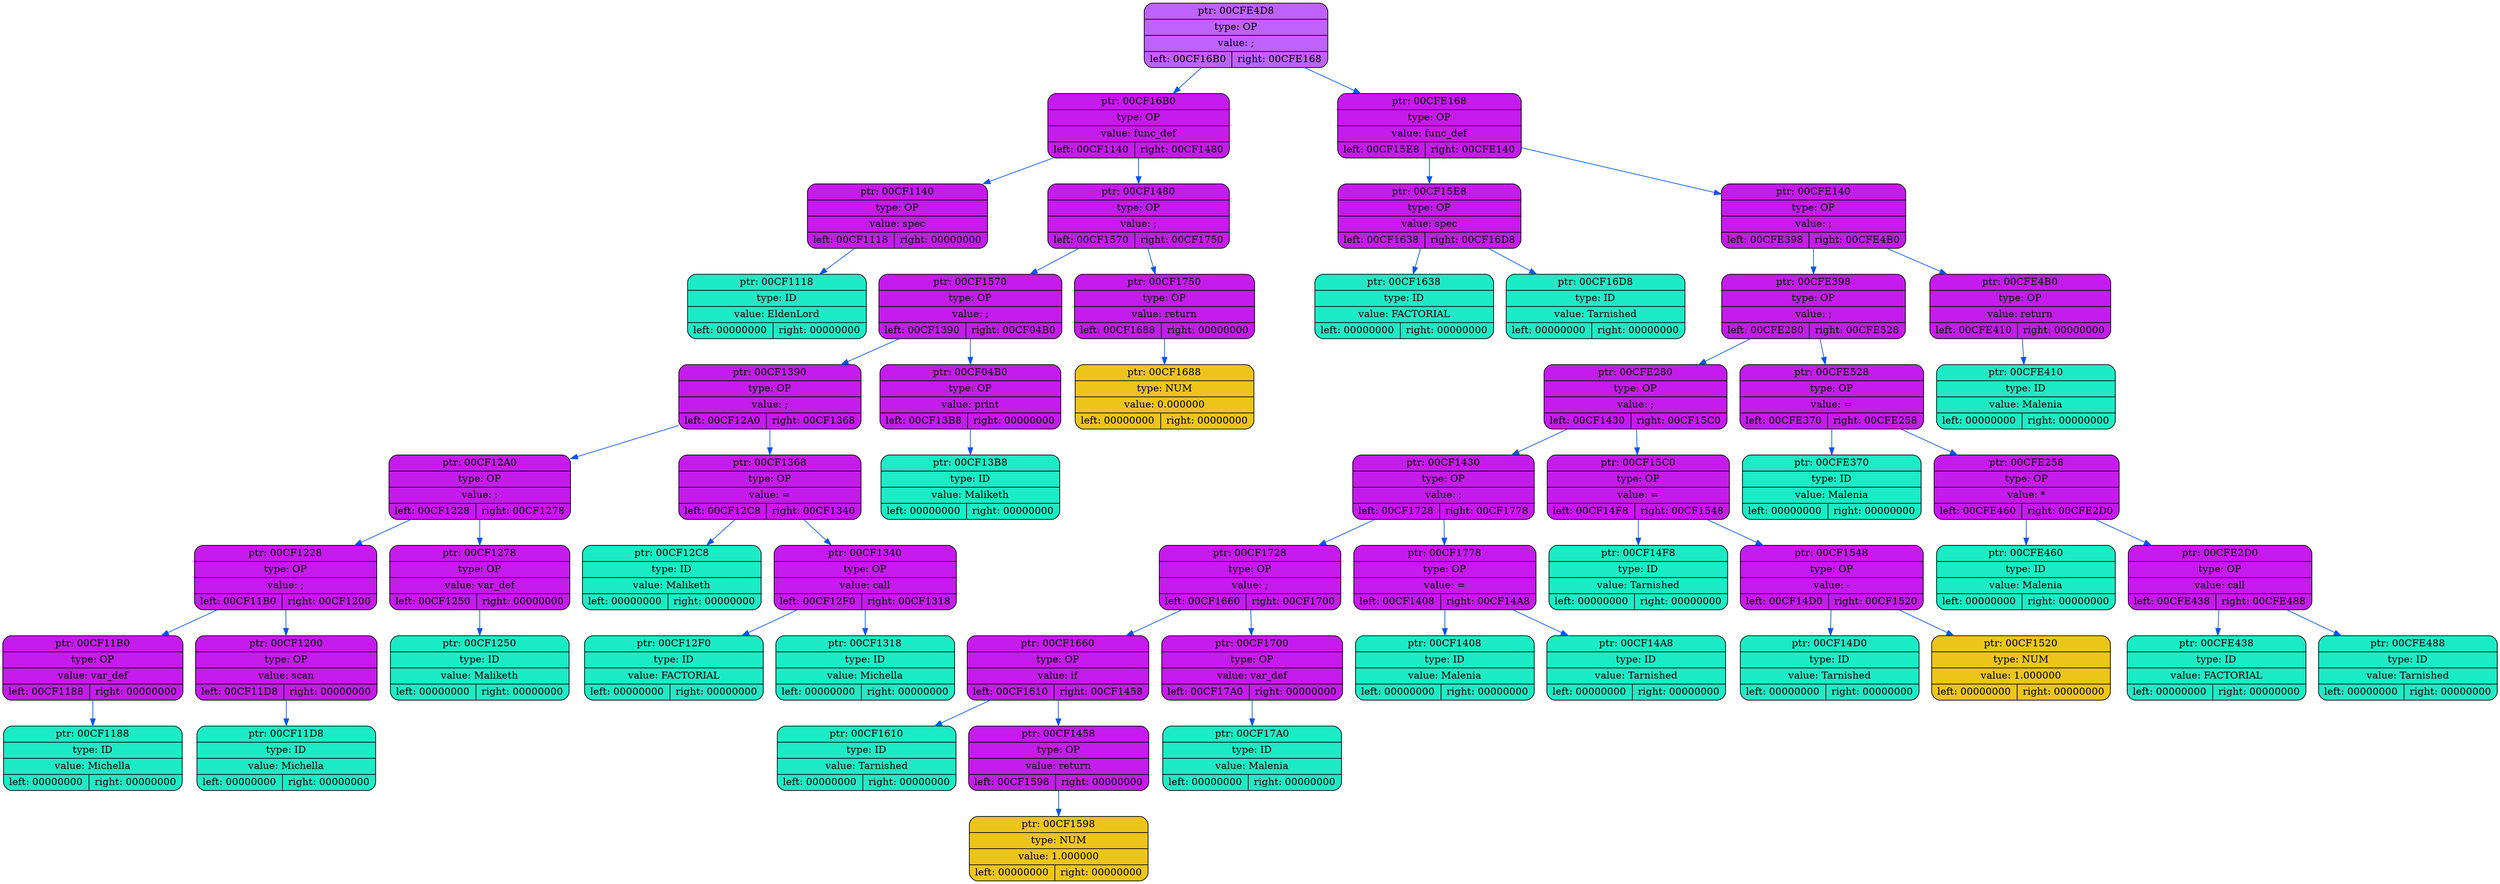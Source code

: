 digraph
{
    rankdir=TP

        node00CFE4D8[shape=record,style="rounded,filled",fillcolor="#BF62FC",label="{ ptr: 00CFE4D8 | type: OP | value: ;| { left: 00CF16B0 | right: 00CFE168 }}"];
    node00CFE4D8 -> node00CF16B0[color="#0855F0"]
    node00CF16B0[shape=record,style="rounded,filled",fillcolor="#C51BEC",label="{ ptr: 00CF16B0 | type: OP | value: func_def| { left: 00CF1140 | right: 00CF1480 }}"];
    node00CF16B0 -> node00CF1140[color="#0855F0"]
    node00CF1140[shape=record,style="rounded,filled",fillcolor="#C51BEC",label="{ ptr: 00CF1140 | type: OP | value: spec| { left: 00CF1118 | right: 00000000 }}"];
    node00CF1140 -> node00CF1118[color="#0855F0"]
    node00CF1118[shape=record,style="rounded,filled",fillcolor="#1BECC5",label="{ ptr: 00CF1118 | type: ID | value: EldenLord| { left: 00000000 | right: 00000000 }}"];
    node00CF16B0 -> node00CF1480[color="#0855F0"]
    node00CF1480[shape=record,style="rounded,filled",fillcolor="#C51BEC",label="{ ptr: 00CF1480 | type: OP | value: ;| { left: 00CF1570 | right: 00CF1750 }}"];
    node00CF1480 -> node00CF1570[color="#0855F0"]
    node00CF1570[shape=record,style="rounded,filled",fillcolor="#C51BEC",label="{ ptr: 00CF1570 | type: OP | value: ;| { left: 00CF1390 | right: 00CF04B0 }}"];
    node00CF1570 -> node00CF1390[color="#0855F0"]
    node00CF1390[shape=record,style="rounded,filled",fillcolor="#C51BEC",label="{ ptr: 00CF1390 | type: OP | value: ;| { left: 00CF12A0 | right: 00CF1368 }}"];
    node00CF1390 -> node00CF12A0[color="#0855F0"]
    node00CF12A0[shape=record,style="rounded,filled",fillcolor="#C51BEC",label="{ ptr: 00CF12A0 | type: OP | value: ;| { left: 00CF1228 | right: 00CF1278 }}"];
    node00CF12A0 -> node00CF1228[color="#0855F0"]
    node00CF1228[shape=record,style="rounded,filled",fillcolor="#C51BEC",label="{ ptr: 00CF1228 | type: OP | value: ;| { left: 00CF11B0 | right: 00CF1200 }}"];
    node00CF1228 -> node00CF11B0[color="#0855F0"]
    node00CF11B0[shape=record,style="rounded,filled",fillcolor="#C51BEC",label="{ ptr: 00CF11B0 | type: OP | value: var_def| { left: 00CF1188 | right: 00000000 }}"];
    node00CF11B0 -> node00CF1188[color="#0855F0"]
    node00CF1188[shape=record,style="rounded,filled",fillcolor="#1BECC5",label="{ ptr: 00CF1188 | type: ID | value: Michella| { left: 00000000 | right: 00000000 }}"];
    node00CF1228 -> node00CF1200[color="#0855F0"]
    node00CF1200[shape=record,style="rounded,filled",fillcolor="#C51BEC",label="{ ptr: 00CF1200 | type: OP | value: scan| { left: 00CF11D8 | right: 00000000 }}"];
    node00CF1200 -> node00CF11D8[color="#0855F0"]
    node00CF11D8[shape=record,style="rounded,filled",fillcolor="#1BECC5",label="{ ptr: 00CF11D8 | type: ID | value: Michella| { left: 00000000 | right: 00000000 }}"];
    node00CF12A0 -> node00CF1278[color="#0855F0"]
    node00CF1278[shape=record,style="rounded,filled",fillcolor="#C51BEC",label="{ ptr: 00CF1278 | type: OP | value: var_def| { left: 00CF1250 | right: 00000000 }}"];
    node00CF1278 -> node00CF1250[color="#0855F0"]
    node00CF1250[shape=record,style="rounded,filled",fillcolor="#1BECC5",label="{ ptr: 00CF1250 | type: ID | value: Maliketh| { left: 00000000 | right: 00000000 }}"];
    node00CF1390 -> node00CF1368[color="#0855F0"]
    node00CF1368[shape=record,style="rounded,filled",fillcolor="#C51BEC",label="{ ptr: 00CF1368 | type: OP | value: =| { left: 00CF12C8 | right: 00CF1340 }}"];
    node00CF1368 -> node00CF12C8[color="#0855F0"]
    node00CF12C8[shape=record,style="rounded,filled",fillcolor="#1BECC5",label="{ ptr: 00CF12C8 | type: ID | value: Maliketh| { left: 00000000 | right: 00000000 }}"];
    node00CF1368 -> node00CF1340[color="#0855F0"]
    node00CF1340[shape=record,style="rounded,filled",fillcolor="#C51BEC",label="{ ptr: 00CF1340 | type: OP | value: call| { left: 00CF12F0 | right: 00CF1318 }}"];
    node00CF1340 -> node00CF12F0[color="#0855F0"]
    node00CF12F0[shape=record,style="rounded,filled",fillcolor="#1BECC5",label="{ ptr: 00CF12F0 | type: ID | value: FACTORIAL| { left: 00000000 | right: 00000000 }}"];
    node00CF1340 -> node00CF1318[color="#0855F0"]
    node00CF1318[shape=record,style="rounded,filled",fillcolor="#1BECC5",label="{ ptr: 00CF1318 | type: ID | value: Michella| { left: 00000000 | right: 00000000 }}"];
    node00CF1570 -> node00CF04B0[color="#0855F0"]
    node00CF04B0[shape=record,style="rounded,filled",fillcolor="#C51BEC",label="{ ptr: 00CF04B0 | type: OP | value: print| { left: 00CF13B8 | right: 00000000 }}"];
    node00CF04B0 -> node00CF13B8[color="#0855F0"]
    node00CF13B8[shape=record,style="rounded,filled",fillcolor="#1BECC5",label="{ ptr: 00CF13B8 | type: ID | value: Maliketh| { left: 00000000 | right: 00000000 }}"];
    node00CF1480 -> node00CF1750[color="#0855F0"]
    node00CF1750[shape=record,style="rounded,filled",fillcolor="#C51BEC",label="{ ptr: 00CF1750 | type: OP | value: return| { left: 00CF1688 | right: 00000000 }}"];
    node00CF1750 -> node00CF1688[color="#0855F0"]
    node00CF1688[shape=record,style="rounded,filled",fillcolor="#ECC51B",label="{ ptr: 00CF1688 | type: NUM | value: 0.000000| { left: 00000000 | right: 00000000 }}"];
    node00CFE4D8 -> node00CFE168[color="#0855F0"]
    node00CFE168[shape=record,style="rounded,filled",fillcolor="#C51BEC",label="{ ptr: 00CFE168 | type: OP | value: func_def| { left: 00CF15E8 | right: 00CFE140 }}"];
    node00CFE168 -> node00CF15E8[color="#0855F0"]
    node00CF15E8[shape=record,style="rounded,filled",fillcolor="#C51BEC",label="{ ptr: 00CF15E8 | type: OP | value: spec| { left: 00CF1638 | right: 00CF16D8 }}"];
    node00CF15E8 -> node00CF1638[color="#0855F0"]
    node00CF1638[shape=record,style="rounded,filled",fillcolor="#1BECC5",label="{ ptr: 00CF1638 | type: ID | value: FACTORIAL| { left: 00000000 | right: 00000000 }}"];
    node00CF15E8 -> node00CF16D8[color="#0855F0"]
    node00CF16D8[shape=record,style="rounded,filled",fillcolor="#1BECC5",label="{ ptr: 00CF16D8 | type: ID | value: Tarnished| { left: 00000000 | right: 00000000 }}"];
    node00CFE168 -> node00CFE140[color="#0855F0"]
    node00CFE140[shape=record,style="rounded,filled",fillcolor="#C51BEC",label="{ ptr: 00CFE140 | type: OP | value: ;| { left: 00CFE398 | right: 00CFE4B0 }}"];
    node00CFE140 -> node00CFE398[color="#0855F0"]
    node00CFE398[shape=record,style="rounded,filled",fillcolor="#C51BEC",label="{ ptr: 00CFE398 | type: OP | value: ;| { left: 00CFE280 | right: 00CFE528 }}"];
    node00CFE398 -> node00CFE280[color="#0855F0"]
    node00CFE280[shape=record,style="rounded,filled",fillcolor="#C51BEC",label="{ ptr: 00CFE280 | type: OP | value: ;| { left: 00CF1430 | right: 00CF15C0 }}"];
    node00CFE280 -> node00CF1430[color="#0855F0"]
    node00CF1430[shape=record,style="rounded,filled",fillcolor="#C51BEC",label="{ ptr: 00CF1430 | type: OP | value: ;| { left: 00CF1728 | right: 00CF1778 }}"];
    node00CF1430 -> node00CF1728[color="#0855F0"]
    node00CF1728[shape=record,style="rounded,filled",fillcolor="#C51BEC",label="{ ptr: 00CF1728 | type: OP | value: ;| { left: 00CF1660 | right: 00CF1700 }}"];
    node00CF1728 -> node00CF1660[color="#0855F0"]
    node00CF1660[shape=record,style="rounded,filled",fillcolor="#C51BEC",label="{ ptr: 00CF1660 | type: OP | value: if| { left: 00CF1610 | right: 00CF1458 }}"];
    node00CF1660 -> node00CF1610[color="#0855F0"]
    node00CF1610[shape=record,style="rounded,filled",fillcolor="#1BECC5",label="{ ptr: 00CF1610 | type: ID | value: Tarnished| { left: 00000000 | right: 00000000 }}"];
    node00CF1660 -> node00CF1458[color="#0855F0"]
    node00CF1458[shape=record,style="rounded,filled",fillcolor="#C51BEC",label="{ ptr: 00CF1458 | type: OP | value: return| { left: 00CF1598 | right: 00000000 }}"];
    node00CF1458 -> node00CF1598[color="#0855F0"]
    node00CF1598[shape=record,style="rounded,filled",fillcolor="#ECC51B",label="{ ptr: 00CF1598 | type: NUM | value: 1.000000| { left: 00000000 | right: 00000000 }}"];
    node00CF1728 -> node00CF1700[color="#0855F0"]
    node00CF1700[shape=record,style="rounded,filled",fillcolor="#C51BEC",label="{ ptr: 00CF1700 | type: OP | value: var_def| { left: 00CF17A0 | right: 00000000 }}"];
    node00CF1700 -> node00CF17A0[color="#0855F0"]
    node00CF17A0[shape=record,style="rounded,filled",fillcolor="#1BECC5",label="{ ptr: 00CF17A0 | type: ID | value: Malenia| { left: 00000000 | right: 00000000 }}"];
    node00CF1430 -> node00CF1778[color="#0855F0"]
    node00CF1778[shape=record,style="rounded,filled",fillcolor="#C51BEC",label="{ ptr: 00CF1778 | type: OP | value: =| { left: 00CF1408 | right: 00CF14A8 }}"];
    node00CF1778 -> node00CF1408[color="#0855F0"]
    node00CF1408[shape=record,style="rounded,filled",fillcolor="#1BECC5",label="{ ptr: 00CF1408 | type: ID | value: Malenia| { left: 00000000 | right: 00000000 }}"];
    node00CF1778 -> node00CF14A8[color="#0855F0"]
    node00CF14A8[shape=record,style="rounded,filled",fillcolor="#1BECC5",label="{ ptr: 00CF14A8 | type: ID | value: Tarnished| { left: 00000000 | right: 00000000 }}"];
    node00CFE280 -> node00CF15C0[color="#0855F0"]
    node00CF15C0[shape=record,style="rounded,filled",fillcolor="#C51BEC",label="{ ptr: 00CF15C0 | type: OP | value: =| { left: 00CF14F8 | right: 00CF1548 }}"];
    node00CF15C0 -> node00CF14F8[color="#0855F0"]
    node00CF14F8[shape=record,style="rounded,filled",fillcolor="#1BECC5",label="{ ptr: 00CF14F8 | type: ID | value: Tarnished| { left: 00000000 | right: 00000000 }}"];
    node00CF15C0 -> node00CF1548[color="#0855F0"]
    node00CF1548[shape=record,style="rounded,filled",fillcolor="#C51BEC",label="{ ptr: 00CF1548 | type: OP | value: -| { left: 00CF14D0 | right: 00CF1520 }}"];
    node00CF1548 -> node00CF14D0[color="#0855F0"]
    node00CF14D0[shape=record,style="rounded,filled",fillcolor="#1BECC5",label="{ ptr: 00CF14D0 | type: ID | value: Tarnished| { left: 00000000 | right: 00000000 }}"];
    node00CF1548 -> node00CF1520[color="#0855F0"]
    node00CF1520[shape=record,style="rounded,filled",fillcolor="#ECC51B",label="{ ptr: 00CF1520 | type: NUM | value: 1.000000| { left: 00000000 | right: 00000000 }}"];
    node00CFE398 -> node00CFE528[color="#0855F0"]
    node00CFE528[shape=record,style="rounded,filled",fillcolor="#C51BEC",label="{ ptr: 00CFE528 | type: OP | value: =| { left: 00CFE370 | right: 00CFE258 }}"];
    node00CFE528 -> node00CFE370[color="#0855F0"]
    node00CFE370[shape=record,style="rounded,filled",fillcolor="#1BECC5",label="{ ptr: 00CFE370 | type: ID | value: Malenia| { left: 00000000 | right: 00000000 }}"];
    node00CFE528 -> node00CFE258[color="#0855F0"]
    node00CFE258[shape=record,style="rounded,filled",fillcolor="#C51BEC",label="{ ptr: 00CFE258 | type: OP | value: *| { left: 00CFE460 | right: 00CFE2D0 }}"];
    node00CFE258 -> node00CFE460[color="#0855F0"]
    node00CFE460[shape=record,style="rounded,filled",fillcolor="#1BECC5",label="{ ptr: 00CFE460 | type: ID | value: Malenia| { left: 00000000 | right: 00000000 }}"];
    node00CFE258 -> node00CFE2D0[color="#0855F0"]
    node00CFE2D0[shape=record,style="rounded,filled",fillcolor="#C51BEC",label="{ ptr: 00CFE2D0 | type: OP | value: call| { left: 00CFE438 | right: 00CFE488 }}"];
    node00CFE2D0 -> node00CFE438[color="#0855F0"]
    node00CFE438[shape=record,style="rounded,filled",fillcolor="#1BECC5",label="{ ptr: 00CFE438 | type: ID | value: FACTORIAL| { left: 00000000 | right: 00000000 }}"];
    node00CFE2D0 -> node00CFE488[color="#0855F0"]
    node00CFE488[shape=record,style="rounded,filled",fillcolor="#1BECC5",label="{ ptr: 00CFE488 | type: ID | value: Tarnished| { left: 00000000 | right: 00000000 }}"];
    node00CFE140 -> node00CFE4B0[color="#0855F0"]
    node00CFE4B0[shape=record,style="rounded,filled",fillcolor="#C51BEC",label="{ ptr: 00CFE4B0 | type: OP | value: return| { left: 00CFE410 | right: 00000000 }}"];
    node00CFE4B0 -> node00CFE410[color="#0855F0"]
    node00CFE410[shape=record,style="rounded,filled",fillcolor="#1BECC5",label="{ ptr: 00CFE410 | type: ID | value: Malenia| { left: 00000000 | right: 00000000 }}"];
}